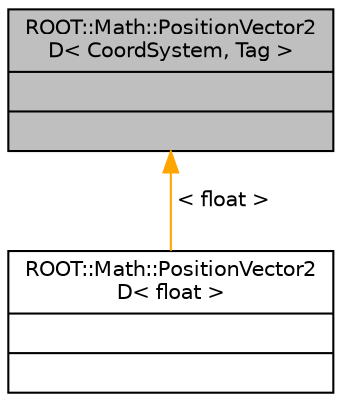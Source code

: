 digraph "ROOT::Math::PositionVector2D&lt; CoordSystem, Tag &gt;"
{
 // INTERACTIVE_SVG=YES
  bgcolor="transparent";
  edge [fontname="Helvetica",fontsize="10",labelfontname="Helvetica",labelfontsize="10"];
  node [fontname="Helvetica",fontsize="10",shape=record];
  Node0 [label="{ROOT::Math::PositionVector2\lD\< CoordSystem, Tag \>\n||}",height=0.2,width=0.4,color="black", fillcolor="grey75", style="filled", fontcolor="black"];
  Node0 -> Node1 [dir="back",color="orange",fontsize="10",style="solid",label=" \< float \>" ,fontname="Helvetica"];
  Node1 [label="{ROOT::Math::PositionVector2\lD\< float \>\n||}",height=0.2,width=0.4,color="black",URL="$d2/db4/classROOT_1_1Math_1_1PositionVector2D.html"];
}
